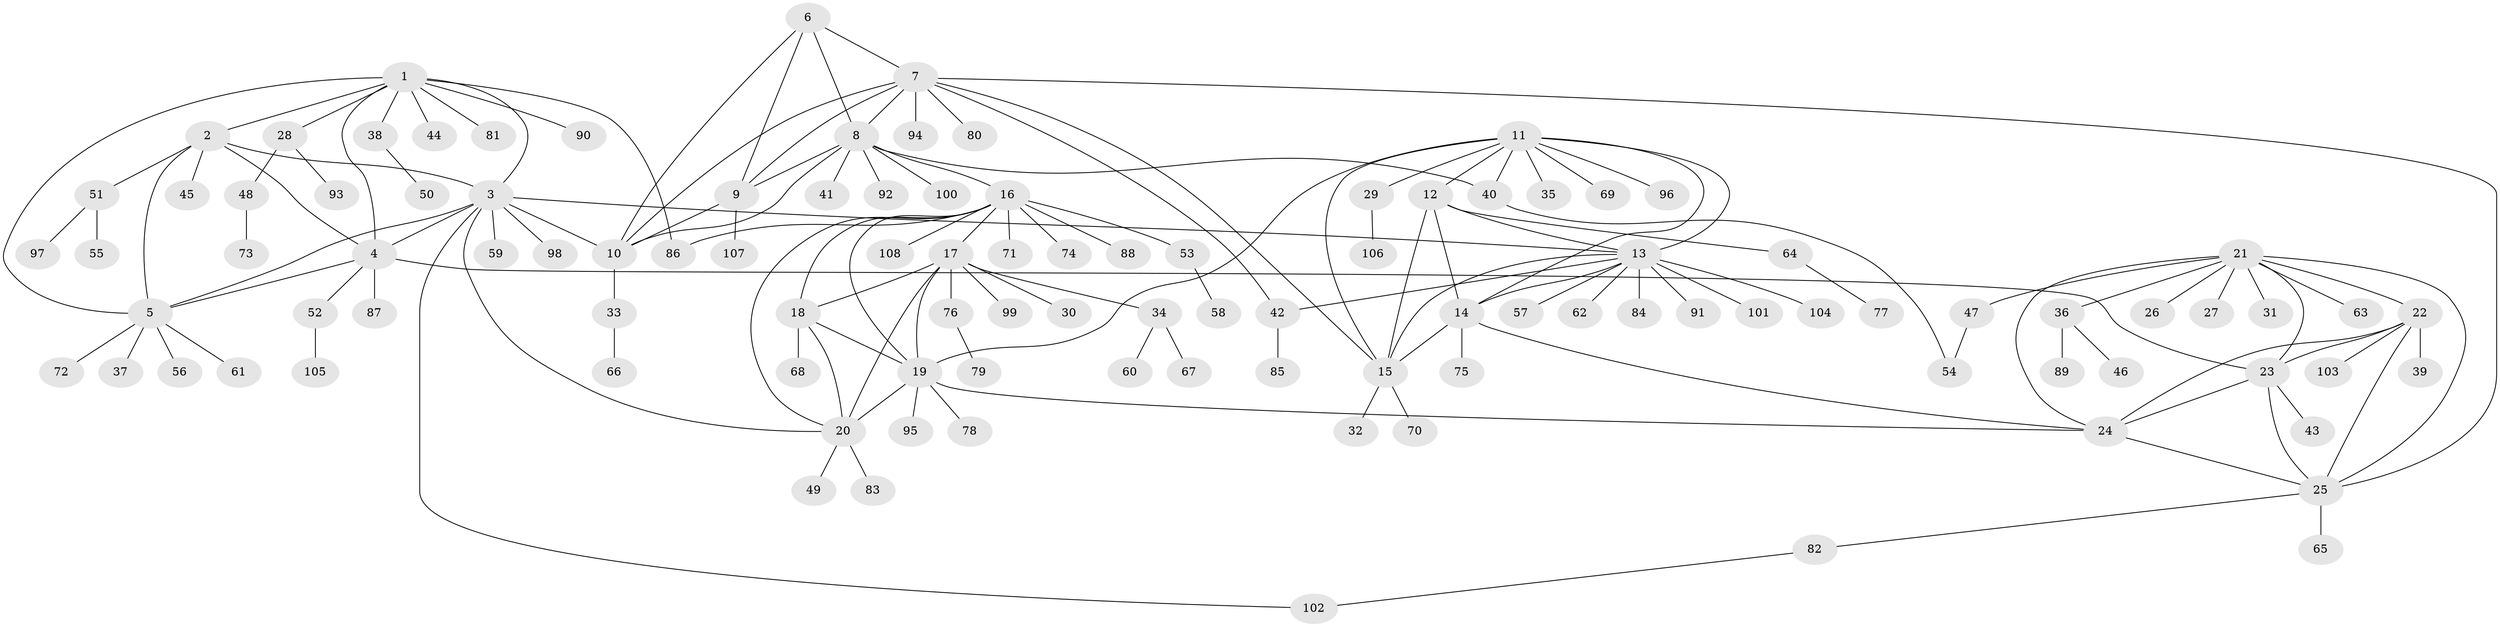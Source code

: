 // Generated by graph-tools (version 1.1) at 2025/16/03/09/25 04:16:02]
// undirected, 108 vertices, 148 edges
graph export_dot {
graph [start="1"]
  node [color=gray90,style=filled];
  1;
  2;
  3;
  4;
  5;
  6;
  7;
  8;
  9;
  10;
  11;
  12;
  13;
  14;
  15;
  16;
  17;
  18;
  19;
  20;
  21;
  22;
  23;
  24;
  25;
  26;
  27;
  28;
  29;
  30;
  31;
  32;
  33;
  34;
  35;
  36;
  37;
  38;
  39;
  40;
  41;
  42;
  43;
  44;
  45;
  46;
  47;
  48;
  49;
  50;
  51;
  52;
  53;
  54;
  55;
  56;
  57;
  58;
  59;
  60;
  61;
  62;
  63;
  64;
  65;
  66;
  67;
  68;
  69;
  70;
  71;
  72;
  73;
  74;
  75;
  76;
  77;
  78;
  79;
  80;
  81;
  82;
  83;
  84;
  85;
  86;
  87;
  88;
  89;
  90;
  91;
  92;
  93;
  94;
  95;
  96;
  97;
  98;
  99;
  100;
  101;
  102;
  103;
  104;
  105;
  106;
  107;
  108;
  1 -- 2;
  1 -- 3;
  1 -- 4;
  1 -- 5;
  1 -- 28;
  1 -- 38;
  1 -- 44;
  1 -- 81;
  1 -- 86;
  1 -- 90;
  2 -- 3;
  2 -- 4;
  2 -- 5;
  2 -- 45;
  2 -- 51;
  3 -- 4;
  3 -- 5;
  3 -- 10;
  3 -- 13;
  3 -- 20;
  3 -- 59;
  3 -- 98;
  3 -- 102;
  4 -- 5;
  4 -- 23;
  4 -- 52;
  4 -- 87;
  5 -- 37;
  5 -- 56;
  5 -- 61;
  5 -- 72;
  6 -- 7;
  6 -- 8;
  6 -- 9;
  6 -- 10;
  7 -- 8;
  7 -- 9;
  7 -- 10;
  7 -- 15;
  7 -- 25;
  7 -- 42;
  7 -- 80;
  7 -- 94;
  8 -- 9;
  8 -- 10;
  8 -- 16;
  8 -- 40;
  8 -- 41;
  8 -- 92;
  8 -- 100;
  9 -- 10;
  9 -- 107;
  10 -- 33;
  11 -- 12;
  11 -- 13;
  11 -- 14;
  11 -- 15;
  11 -- 19;
  11 -- 29;
  11 -- 35;
  11 -- 40;
  11 -- 69;
  11 -- 96;
  12 -- 13;
  12 -- 14;
  12 -- 15;
  12 -- 64;
  13 -- 14;
  13 -- 15;
  13 -- 42;
  13 -- 57;
  13 -- 62;
  13 -- 84;
  13 -- 91;
  13 -- 101;
  13 -- 104;
  14 -- 15;
  14 -- 24;
  14 -- 75;
  15 -- 32;
  15 -- 70;
  16 -- 17;
  16 -- 18;
  16 -- 19;
  16 -- 20;
  16 -- 53;
  16 -- 71;
  16 -- 74;
  16 -- 86;
  16 -- 88;
  16 -- 108;
  17 -- 18;
  17 -- 19;
  17 -- 20;
  17 -- 30;
  17 -- 34;
  17 -- 76;
  17 -- 99;
  18 -- 19;
  18 -- 20;
  18 -- 68;
  19 -- 20;
  19 -- 24;
  19 -- 78;
  19 -- 95;
  20 -- 49;
  20 -- 83;
  21 -- 22;
  21 -- 23;
  21 -- 24;
  21 -- 25;
  21 -- 26;
  21 -- 27;
  21 -- 31;
  21 -- 36;
  21 -- 47;
  21 -- 63;
  22 -- 23;
  22 -- 24;
  22 -- 25;
  22 -- 39;
  22 -- 103;
  23 -- 24;
  23 -- 25;
  23 -- 43;
  24 -- 25;
  25 -- 65;
  25 -- 82;
  28 -- 48;
  28 -- 93;
  29 -- 106;
  33 -- 66;
  34 -- 60;
  34 -- 67;
  36 -- 46;
  36 -- 89;
  38 -- 50;
  40 -- 54;
  42 -- 85;
  47 -- 54;
  48 -- 73;
  51 -- 55;
  51 -- 97;
  52 -- 105;
  53 -- 58;
  64 -- 77;
  76 -- 79;
  82 -- 102;
}
